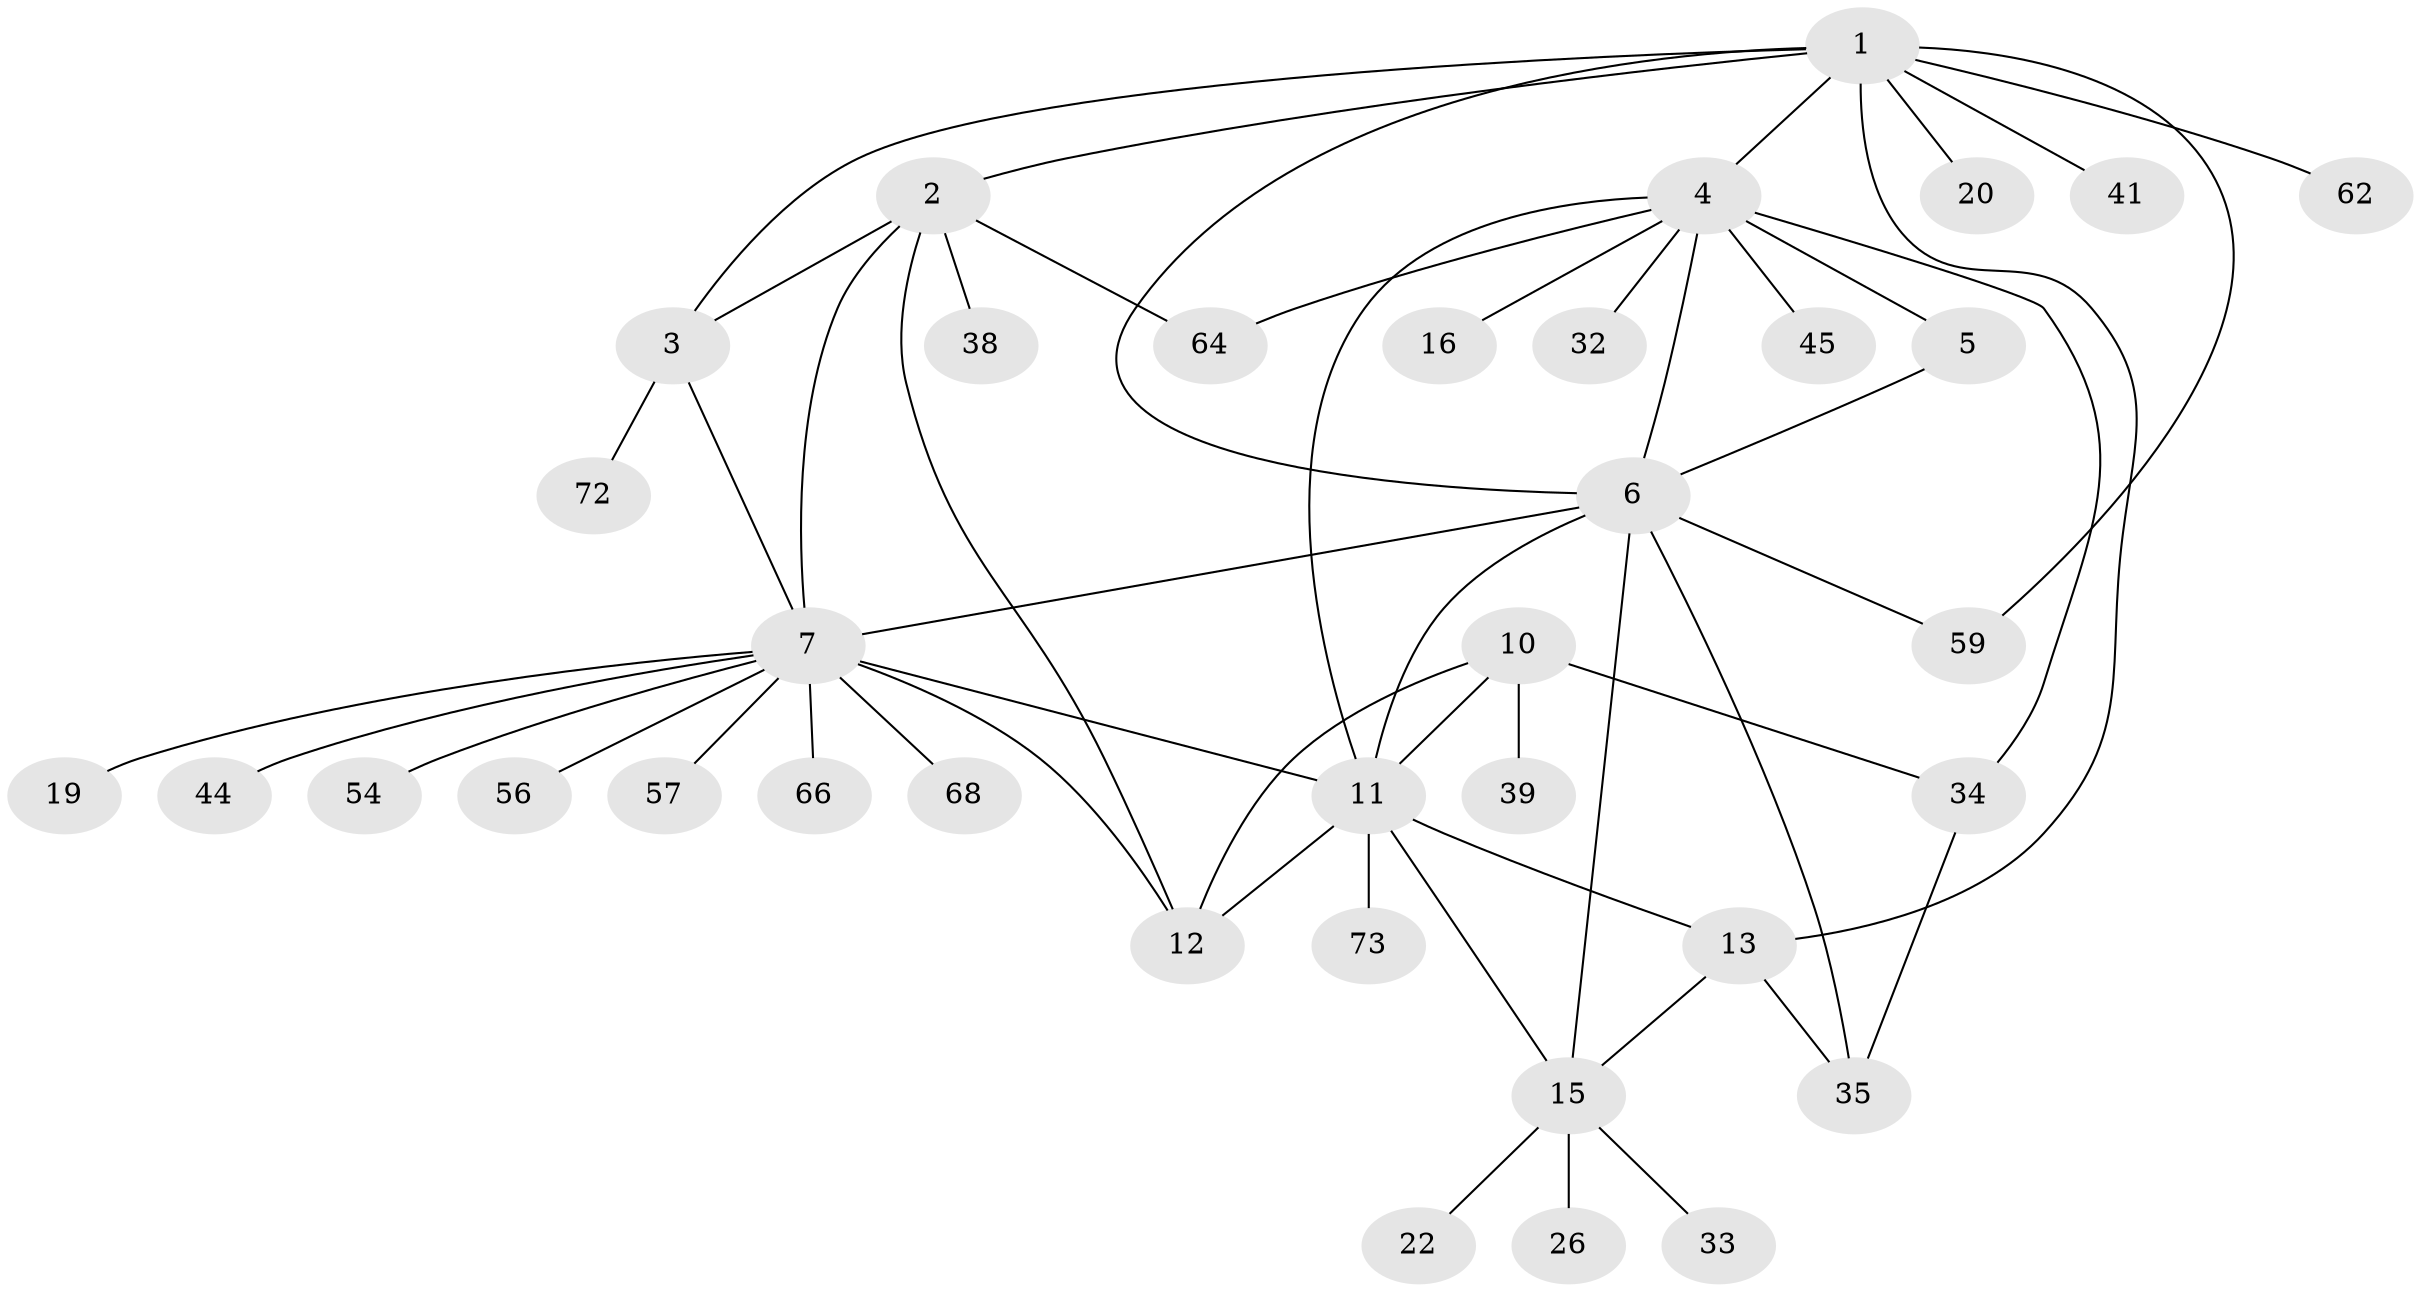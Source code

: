 // original degree distribution, {10: 0.0273972602739726, 7: 0.0136986301369863, 5: 0.0684931506849315, 9: 0.0273972602739726, 3: 0.0547945205479452, 8: 0.0273972602739726, 4: 0.0273972602739726, 6: 0.0273972602739726, 1: 0.4931506849315068, 2: 0.2328767123287671}
// Generated by graph-tools (version 1.1) at 2025/15/03/09/25 04:15:45]
// undirected, 36 vertices, 53 edges
graph export_dot {
graph [start="1"]
  node [color=gray90,style=filled];
  1 [super="+31"];
  2 [super="+21"];
  3 [super="+43"];
  4;
  5 [super="+53"];
  6 [super="+42"];
  7 [super="+8"];
  10 [super="+23+24"];
  11 [super="+14+37+67"];
  12;
  13 [super="+61"];
  15 [super="+25+18+29"];
  16;
  19;
  20;
  22 [super="+46"];
  26;
  32 [super="+55"];
  33;
  34 [super="+48+52+40"];
  35 [super="+49+71"];
  38;
  39 [super="+70+51"];
  41;
  44;
  45;
  54;
  56;
  57;
  59;
  62;
  64;
  66;
  68;
  72;
  73;
  1 -- 2;
  1 -- 3;
  1 -- 4;
  1 -- 13;
  1 -- 20;
  1 -- 41;
  1 -- 59;
  1 -- 62;
  1 -- 6;
  2 -- 3;
  2 -- 12;
  2 -- 38;
  2 -- 64;
  2 -- 7;
  3 -- 72;
  3 -- 7;
  4 -- 5;
  4 -- 6;
  4 -- 11;
  4 -- 16;
  4 -- 32;
  4 -- 45;
  4 -- 64;
  4 -- 34;
  5 -- 6;
  6 -- 7 [weight=2];
  6 -- 59;
  6 -- 11;
  6 -- 35;
  6 -- 15;
  7 -- 56;
  7 -- 68;
  7 -- 66;
  7 -- 11 [weight=2];
  7 -- 12;
  7 -- 44;
  7 -- 19;
  7 -- 54;
  7 -- 57;
  10 -- 11;
  10 -- 12;
  10 -- 34;
  10 -- 39;
  11 -- 12;
  11 -- 73;
  11 -- 13;
  11 -- 15 [weight=2];
  13 -- 15;
  13 -- 35;
  15 -- 22;
  15 -- 26;
  15 -- 33;
  34 -- 35;
}
